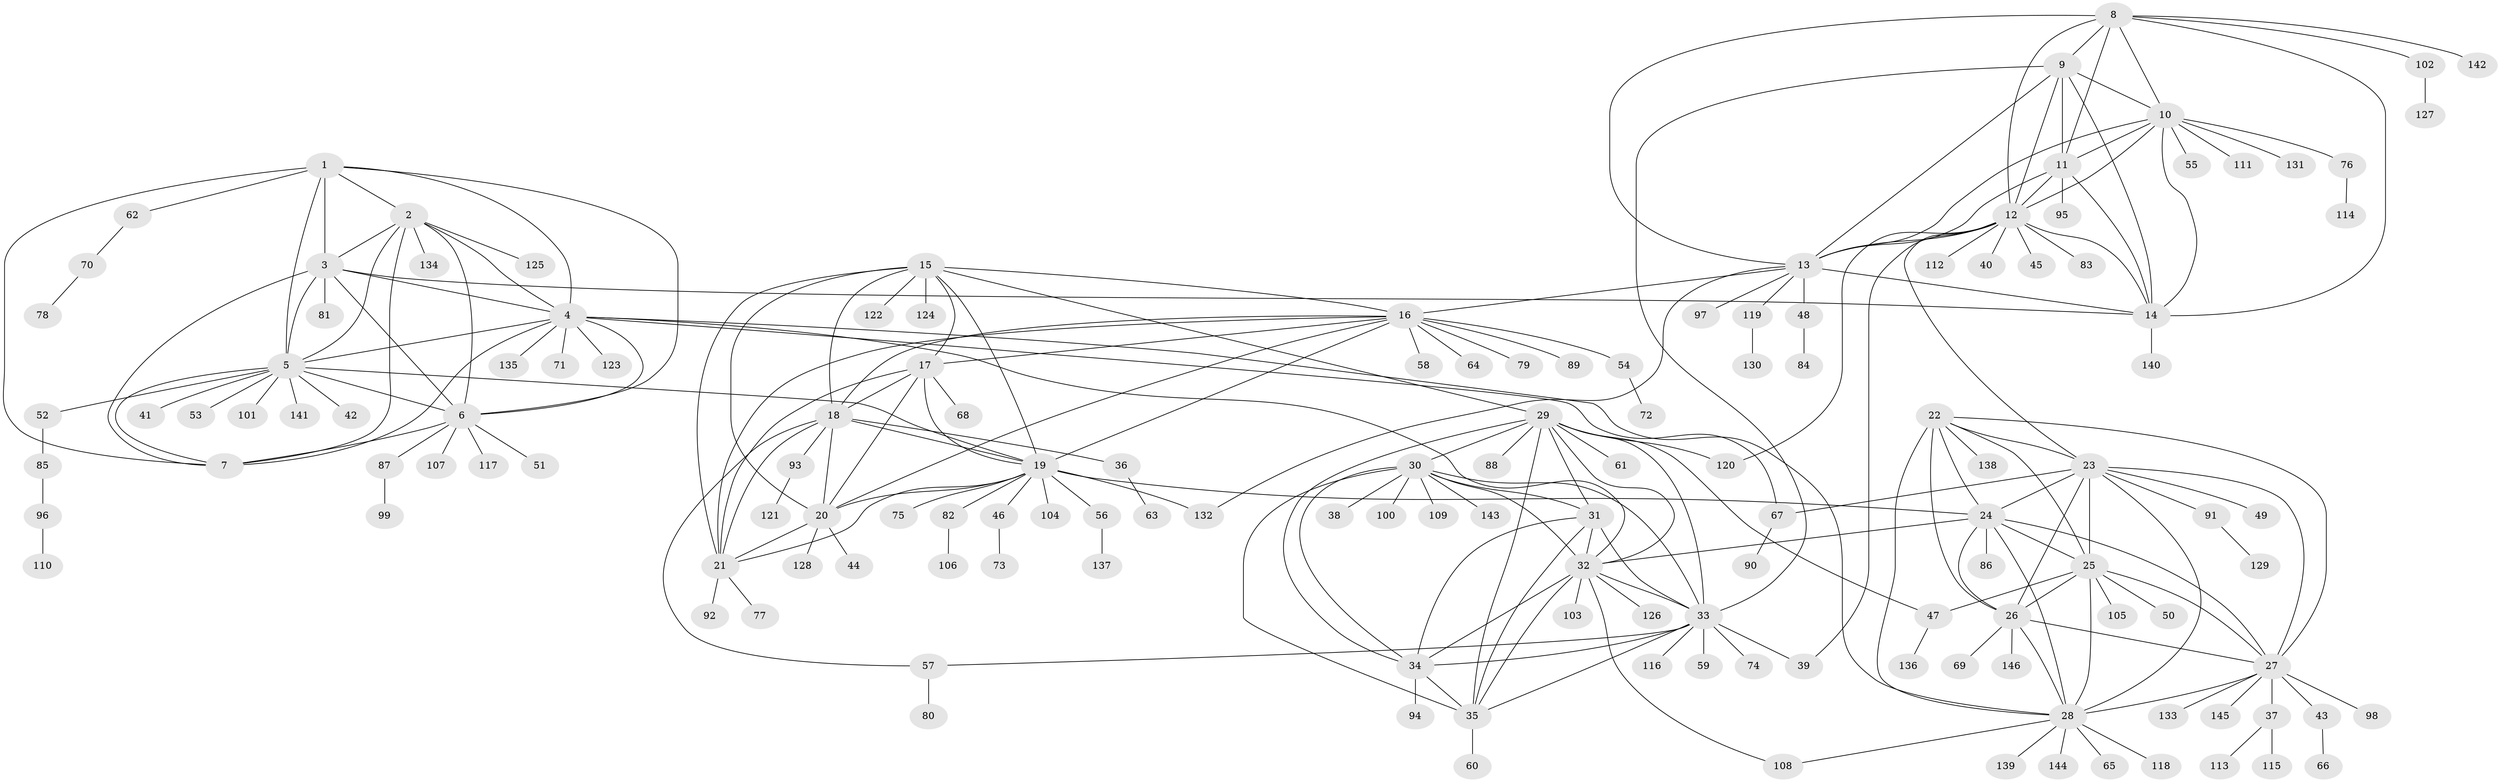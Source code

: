 // coarse degree distribution, {8: 0.03361344537815126, 6: 0.01680672268907563, 18: 0.008403361344537815, 11: 0.03361344537815126, 5: 0.01680672268907563, 7: 0.03361344537815126, 9: 0.04201680672268908, 15: 0.008403361344537815, 13: 0.01680672268907563, 4: 0.008403361344537815, 2: 0.14285714285714285, 1: 0.6302521008403361, 3: 0.008403361344537815}
// Generated by graph-tools (version 1.1) at 2025/52/02/27/25 19:52:14]
// undirected, 146 vertices, 233 edges
graph export_dot {
graph [start="1"]
  node [color=gray90,style=filled];
  1;
  2;
  3;
  4;
  5;
  6;
  7;
  8;
  9;
  10;
  11;
  12;
  13;
  14;
  15;
  16;
  17;
  18;
  19;
  20;
  21;
  22;
  23;
  24;
  25;
  26;
  27;
  28;
  29;
  30;
  31;
  32;
  33;
  34;
  35;
  36;
  37;
  38;
  39;
  40;
  41;
  42;
  43;
  44;
  45;
  46;
  47;
  48;
  49;
  50;
  51;
  52;
  53;
  54;
  55;
  56;
  57;
  58;
  59;
  60;
  61;
  62;
  63;
  64;
  65;
  66;
  67;
  68;
  69;
  70;
  71;
  72;
  73;
  74;
  75;
  76;
  77;
  78;
  79;
  80;
  81;
  82;
  83;
  84;
  85;
  86;
  87;
  88;
  89;
  90;
  91;
  92;
  93;
  94;
  95;
  96;
  97;
  98;
  99;
  100;
  101;
  102;
  103;
  104;
  105;
  106;
  107;
  108;
  109;
  110;
  111;
  112;
  113;
  114;
  115;
  116;
  117;
  118;
  119;
  120;
  121;
  122;
  123;
  124;
  125;
  126;
  127;
  128;
  129;
  130;
  131;
  132;
  133;
  134;
  135;
  136;
  137;
  138;
  139;
  140;
  141;
  142;
  143;
  144;
  145;
  146;
  1 -- 2;
  1 -- 3;
  1 -- 4;
  1 -- 5;
  1 -- 6;
  1 -- 7;
  1 -- 62;
  2 -- 3;
  2 -- 4;
  2 -- 5;
  2 -- 6;
  2 -- 7;
  2 -- 125;
  2 -- 134;
  3 -- 4;
  3 -- 5;
  3 -- 6;
  3 -- 7;
  3 -- 14;
  3 -- 81;
  4 -- 5;
  4 -- 6;
  4 -- 7;
  4 -- 28;
  4 -- 32;
  4 -- 67;
  4 -- 71;
  4 -- 123;
  4 -- 135;
  5 -- 6;
  5 -- 7;
  5 -- 19;
  5 -- 41;
  5 -- 42;
  5 -- 52;
  5 -- 53;
  5 -- 101;
  5 -- 141;
  6 -- 7;
  6 -- 51;
  6 -- 87;
  6 -- 107;
  6 -- 117;
  8 -- 9;
  8 -- 10;
  8 -- 11;
  8 -- 12;
  8 -- 13;
  8 -- 14;
  8 -- 102;
  8 -- 142;
  9 -- 10;
  9 -- 11;
  9 -- 12;
  9 -- 13;
  9 -- 14;
  9 -- 33;
  10 -- 11;
  10 -- 12;
  10 -- 13;
  10 -- 14;
  10 -- 55;
  10 -- 76;
  10 -- 111;
  10 -- 131;
  11 -- 12;
  11 -- 13;
  11 -- 14;
  11 -- 95;
  12 -- 13;
  12 -- 14;
  12 -- 23;
  12 -- 39;
  12 -- 40;
  12 -- 45;
  12 -- 83;
  12 -- 112;
  12 -- 120;
  13 -- 14;
  13 -- 16;
  13 -- 48;
  13 -- 97;
  13 -- 119;
  13 -- 132;
  14 -- 140;
  15 -- 16;
  15 -- 17;
  15 -- 18;
  15 -- 19;
  15 -- 20;
  15 -- 21;
  15 -- 29;
  15 -- 122;
  15 -- 124;
  16 -- 17;
  16 -- 18;
  16 -- 19;
  16 -- 20;
  16 -- 21;
  16 -- 54;
  16 -- 58;
  16 -- 64;
  16 -- 79;
  16 -- 89;
  17 -- 18;
  17 -- 19;
  17 -- 20;
  17 -- 21;
  17 -- 68;
  18 -- 19;
  18 -- 20;
  18 -- 21;
  18 -- 36;
  18 -- 57;
  18 -- 93;
  19 -- 20;
  19 -- 21;
  19 -- 24;
  19 -- 46;
  19 -- 56;
  19 -- 75;
  19 -- 82;
  19 -- 104;
  19 -- 132;
  20 -- 21;
  20 -- 44;
  20 -- 128;
  21 -- 77;
  21 -- 92;
  22 -- 23;
  22 -- 24;
  22 -- 25;
  22 -- 26;
  22 -- 27;
  22 -- 28;
  22 -- 138;
  23 -- 24;
  23 -- 25;
  23 -- 26;
  23 -- 27;
  23 -- 28;
  23 -- 49;
  23 -- 67;
  23 -- 91;
  24 -- 25;
  24 -- 26;
  24 -- 27;
  24 -- 28;
  24 -- 32;
  24 -- 86;
  25 -- 26;
  25 -- 27;
  25 -- 28;
  25 -- 47;
  25 -- 50;
  25 -- 105;
  26 -- 27;
  26 -- 28;
  26 -- 69;
  26 -- 146;
  27 -- 28;
  27 -- 37;
  27 -- 43;
  27 -- 98;
  27 -- 133;
  27 -- 145;
  28 -- 65;
  28 -- 108;
  28 -- 118;
  28 -- 139;
  28 -- 144;
  29 -- 30;
  29 -- 31;
  29 -- 32;
  29 -- 33;
  29 -- 34;
  29 -- 35;
  29 -- 47;
  29 -- 61;
  29 -- 88;
  29 -- 120;
  30 -- 31;
  30 -- 32;
  30 -- 33;
  30 -- 34;
  30 -- 35;
  30 -- 38;
  30 -- 100;
  30 -- 109;
  30 -- 143;
  31 -- 32;
  31 -- 33;
  31 -- 34;
  31 -- 35;
  32 -- 33;
  32 -- 34;
  32 -- 35;
  32 -- 103;
  32 -- 108;
  32 -- 126;
  33 -- 34;
  33 -- 35;
  33 -- 39;
  33 -- 57;
  33 -- 59;
  33 -- 74;
  33 -- 116;
  34 -- 35;
  34 -- 94;
  35 -- 60;
  36 -- 63;
  37 -- 113;
  37 -- 115;
  43 -- 66;
  46 -- 73;
  47 -- 136;
  48 -- 84;
  52 -- 85;
  54 -- 72;
  56 -- 137;
  57 -- 80;
  62 -- 70;
  67 -- 90;
  70 -- 78;
  76 -- 114;
  82 -- 106;
  85 -- 96;
  87 -- 99;
  91 -- 129;
  93 -- 121;
  96 -- 110;
  102 -- 127;
  119 -- 130;
}
